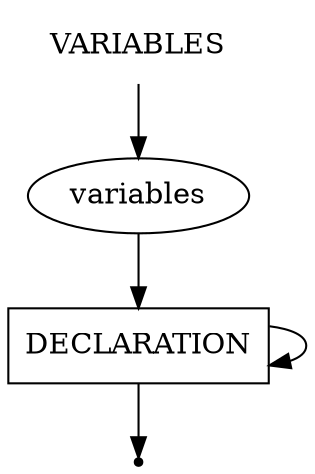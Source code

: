 digraph VARIABLES {
    start [label=VARIABLES shape=plaintext]
    A [label="variables" shape=oval]
    B [label=DECLARATION shape=box]
    end [label="" shape=point]
    start -> A
    A -> B
    B -> B
    B -> end
}